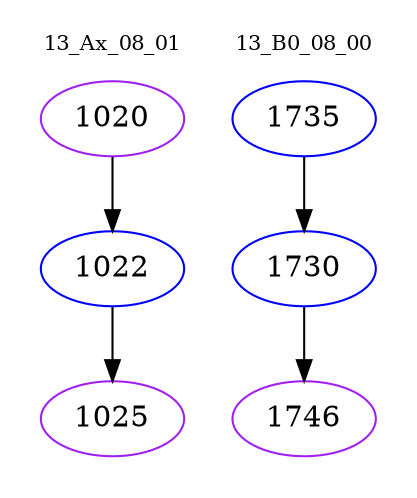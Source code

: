 digraph{
subgraph cluster_0 {
color = white
label = "13_Ax_08_01";
fontsize=10;
T0_1020 [label="1020", color="purple"]
T0_1020 -> T0_1022 [color="black"]
T0_1022 [label="1022", color="blue"]
T0_1022 -> T0_1025 [color="black"]
T0_1025 [label="1025", color="purple"]
}
subgraph cluster_1 {
color = white
label = "13_B0_08_00";
fontsize=10;
T1_1735 [label="1735", color="blue"]
T1_1735 -> T1_1730 [color="black"]
T1_1730 [label="1730", color="blue"]
T1_1730 -> T1_1746 [color="black"]
T1_1746 [label="1746", color="purple"]
}
}
